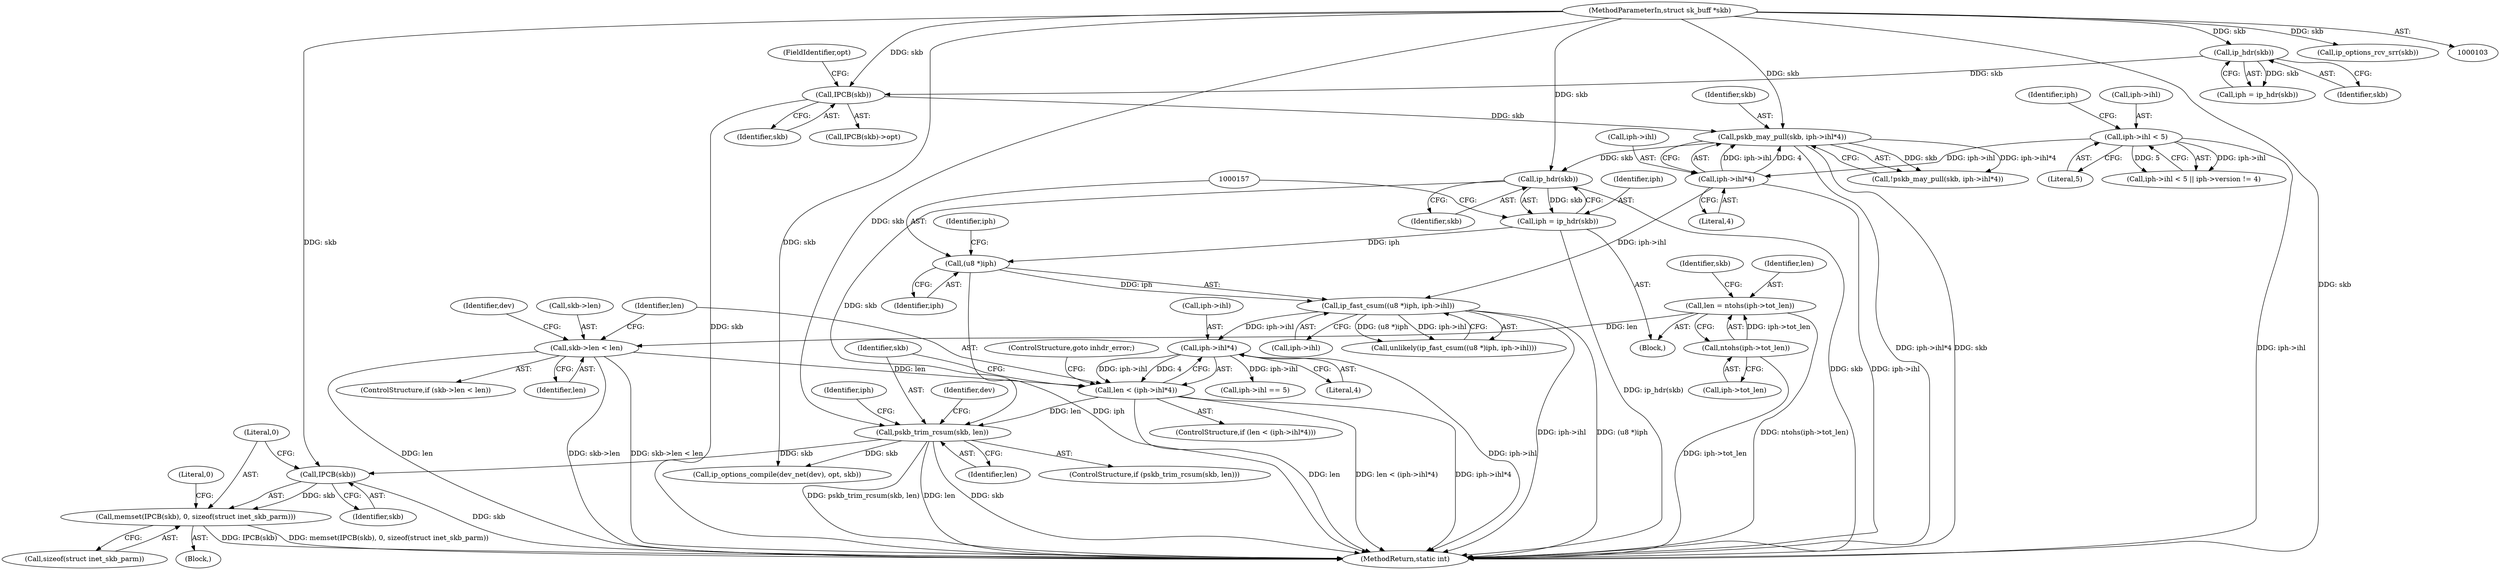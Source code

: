 digraph "0_linux_f8e9881c2aef1e982e5abc25c046820cd0b7cf64@pointer" {
"1000209" [label="(Call,IPCB(skb))"];
"1000192" [label="(Call,pskb_trim_rcsum(skb, len))"];
"1000151" [label="(Call,ip_hdr(skb))"];
"1000141" [label="(Call,pskb_may_pull(skb, iph->ihl*4))"];
"1000123" [label="(Call,IPCB(skb))"];
"1000117" [label="(Call,ip_hdr(skb))"];
"1000104" [label="(MethodParameterIn,struct sk_buff *skb)"];
"1000143" [label="(Call,iph->ihl*4)"];
"1000128" [label="(Call,iph->ihl < 5)"];
"1000183" [label="(Call,len < (iph->ihl*4))"];
"1000170" [label="(Call,skb->len < len)"];
"1000163" [label="(Call,len = ntohs(iph->tot_len))"];
"1000165" [label="(Call,ntohs(iph->tot_len))"];
"1000185" [label="(Call,iph->ihl*4)"];
"1000155" [label="(Call,ip_fast_csum((u8 *)iph, iph->ihl))"];
"1000156" [label="(Call,(u8 *)iph)"];
"1000149" [label="(Call,iph = ip_hdr(skb))"];
"1000208" [label="(Call,memset(IPCB(skb), 0, sizeof(struct inet_skb_parm)))"];
"1000209" [label="(Call,IPCB(skb))"];
"1000204" [label="(Identifier,iph)"];
"1000143" [label="(Call,iph->ihl*4)"];
"1000190" [label="(ControlStructure,goto inhdr_error;)"];
"1000124" [label="(Identifier,skb)"];
"1000194" [label="(Identifier,len)"];
"1000192" [label="(Call,pskb_trim_rcsum(skb, len))"];
"1000254" [label="(Call,ip_options_rcv_srr(skb))"];
"1000156" [label="(Call,(u8 *)iph)"];
"1000128" [label="(Call,iph->ihl < 5)"];
"1000150" [label="(Identifier,iph)"];
"1000141" [label="(Call,pskb_may_pull(skb, iph->ihl*4))"];
"1000186" [label="(Call,iph->ihl)"];
"1000118" [label="(Identifier,skb)"];
"1000210" [label="(Identifier,skb)"];
"1000123" [label="(Call,IPCB(skb))"];
"1000184" [label="(Identifier,len)"];
"1000152" [label="(Identifier,skb)"];
"1000125" [label="(FieldIdentifier,opt)"];
"1000115" [label="(Call,iph = ip_hdr(skb))"];
"1000155" [label="(Call,ip_fast_csum((u8 *)iph, iph->ihl))"];
"1000166" [label="(Call,iph->tot_len)"];
"1000212" [label="(Call,sizeof(struct inet_skb_parm))"];
"1000182" [label="(ControlStructure,if (len < (iph->ihl*4)))"];
"1000174" [label="(Identifier,len)"];
"1000164" [label="(Identifier,len)"];
"1000159" [label="(Call,iph->ihl)"];
"1000191" [label="(ControlStructure,if (pskb_trim_rcsum(skb, len)))"];
"1000198" [label="(Identifier,dev)"];
"1000140" [label="(Call,!pskb_may_pull(skb, iph->ihl*4))"];
"1000142" [label="(Identifier,skb)"];
"1000105" [label="(Block,)"];
"1000211" [label="(Literal,0)"];
"1000129" [label="(Call,iph->ihl)"];
"1000171" [label="(Call,skb->len)"];
"1000183" [label="(Call,len < (iph->ihl*4))"];
"1000127" [label="(Call,iph->ihl < 5 || iph->version != 4)"];
"1000178" [label="(Identifier,dev)"];
"1000144" [label="(Call,iph->ihl)"];
"1000229" [label="(Call,ip_options_compile(dev_net(dev), opt, skb))"];
"1000207" [label="(Block,)"];
"1000117" [label="(Call,ip_hdr(skb))"];
"1000189" [label="(Literal,4)"];
"1000135" [label="(Identifier,iph)"];
"1000170" [label="(Call,skb->len < len)"];
"1000215" [label="(Literal,0)"];
"1000158" [label="(Identifier,iph)"];
"1000149" [label="(Call,iph = ip_hdr(skb))"];
"1000163" [label="(Call,len = ntohs(iph->tot_len))"];
"1000132" [label="(Literal,5)"];
"1000268" [label="(MethodReturn,static int)"];
"1000154" [label="(Call,unlikely(ip_fast_csum((u8 *)iph, iph->ihl)))"];
"1000122" [label="(Call,IPCB(skb)->opt)"];
"1000208" [label="(Call,memset(IPCB(skb), 0, sizeof(struct inet_skb_parm)))"];
"1000172" [label="(Identifier,skb)"];
"1000147" [label="(Literal,4)"];
"1000160" [label="(Identifier,iph)"];
"1000193" [label="(Identifier,skb)"];
"1000202" [label="(Call,iph->ihl == 5)"];
"1000104" [label="(MethodParameterIn,struct sk_buff *skb)"];
"1000185" [label="(Call,iph->ihl*4)"];
"1000151" [label="(Call,ip_hdr(skb))"];
"1000169" [label="(ControlStructure,if (skb->len < len))"];
"1000165" [label="(Call,ntohs(iph->tot_len))"];
"1000209" -> "1000208"  [label="AST: "];
"1000209" -> "1000210"  [label="CFG: "];
"1000210" -> "1000209"  [label="AST: "];
"1000211" -> "1000209"  [label="CFG: "];
"1000209" -> "1000268"  [label="DDG: skb"];
"1000209" -> "1000208"  [label="DDG: skb"];
"1000192" -> "1000209"  [label="DDG: skb"];
"1000104" -> "1000209"  [label="DDG: skb"];
"1000192" -> "1000191"  [label="AST: "];
"1000192" -> "1000194"  [label="CFG: "];
"1000193" -> "1000192"  [label="AST: "];
"1000194" -> "1000192"  [label="AST: "];
"1000198" -> "1000192"  [label="CFG: "];
"1000204" -> "1000192"  [label="CFG: "];
"1000192" -> "1000268"  [label="DDG: len"];
"1000192" -> "1000268"  [label="DDG: skb"];
"1000192" -> "1000268"  [label="DDG: pskb_trim_rcsum(skb, len)"];
"1000151" -> "1000192"  [label="DDG: skb"];
"1000104" -> "1000192"  [label="DDG: skb"];
"1000183" -> "1000192"  [label="DDG: len"];
"1000192" -> "1000229"  [label="DDG: skb"];
"1000151" -> "1000149"  [label="AST: "];
"1000151" -> "1000152"  [label="CFG: "];
"1000152" -> "1000151"  [label="AST: "];
"1000149" -> "1000151"  [label="CFG: "];
"1000151" -> "1000268"  [label="DDG: skb"];
"1000151" -> "1000149"  [label="DDG: skb"];
"1000141" -> "1000151"  [label="DDG: skb"];
"1000104" -> "1000151"  [label="DDG: skb"];
"1000141" -> "1000140"  [label="AST: "];
"1000141" -> "1000143"  [label="CFG: "];
"1000142" -> "1000141"  [label="AST: "];
"1000143" -> "1000141"  [label="AST: "];
"1000140" -> "1000141"  [label="CFG: "];
"1000141" -> "1000268"  [label="DDG: skb"];
"1000141" -> "1000268"  [label="DDG: iph->ihl*4"];
"1000141" -> "1000140"  [label="DDG: skb"];
"1000141" -> "1000140"  [label="DDG: iph->ihl*4"];
"1000123" -> "1000141"  [label="DDG: skb"];
"1000104" -> "1000141"  [label="DDG: skb"];
"1000143" -> "1000141"  [label="DDG: iph->ihl"];
"1000143" -> "1000141"  [label="DDG: 4"];
"1000123" -> "1000122"  [label="AST: "];
"1000123" -> "1000124"  [label="CFG: "];
"1000124" -> "1000123"  [label="AST: "];
"1000125" -> "1000123"  [label="CFG: "];
"1000123" -> "1000268"  [label="DDG: skb"];
"1000117" -> "1000123"  [label="DDG: skb"];
"1000104" -> "1000123"  [label="DDG: skb"];
"1000117" -> "1000115"  [label="AST: "];
"1000117" -> "1000118"  [label="CFG: "];
"1000118" -> "1000117"  [label="AST: "];
"1000115" -> "1000117"  [label="CFG: "];
"1000117" -> "1000115"  [label="DDG: skb"];
"1000104" -> "1000117"  [label="DDG: skb"];
"1000104" -> "1000103"  [label="AST: "];
"1000104" -> "1000268"  [label="DDG: skb"];
"1000104" -> "1000229"  [label="DDG: skb"];
"1000104" -> "1000254"  [label="DDG: skb"];
"1000143" -> "1000147"  [label="CFG: "];
"1000144" -> "1000143"  [label="AST: "];
"1000147" -> "1000143"  [label="AST: "];
"1000143" -> "1000268"  [label="DDG: iph->ihl"];
"1000128" -> "1000143"  [label="DDG: iph->ihl"];
"1000143" -> "1000155"  [label="DDG: iph->ihl"];
"1000128" -> "1000127"  [label="AST: "];
"1000128" -> "1000132"  [label="CFG: "];
"1000129" -> "1000128"  [label="AST: "];
"1000132" -> "1000128"  [label="AST: "];
"1000135" -> "1000128"  [label="CFG: "];
"1000127" -> "1000128"  [label="CFG: "];
"1000128" -> "1000268"  [label="DDG: iph->ihl"];
"1000128" -> "1000127"  [label="DDG: iph->ihl"];
"1000128" -> "1000127"  [label="DDG: 5"];
"1000183" -> "1000182"  [label="AST: "];
"1000183" -> "1000185"  [label="CFG: "];
"1000184" -> "1000183"  [label="AST: "];
"1000185" -> "1000183"  [label="AST: "];
"1000190" -> "1000183"  [label="CFG: "];
"1000193" -> "1000183"  [label="CFG: "];
"1000183" -> "1000268"  [label="DDG: iph->ihl*4"];
"1000183" -> "1000268"  [label="DDG: len"];
"1000183" -> "1000268"  [label="DDG: len < (iph->ihl*4)"];
"1000170" -> "1000183"  [label="DDG: len"];
"1000185" -> "1000183"  [label="DDG: iph->ihl"];
"1000185" -> "1000183"  [label="DDG: 4"];
"1000170" -> "1000169"  [label="AST: "];
"1000170" -> "1000174"  [label="CFG: "];
"1000171" -> "1000170"  [label="AST: "];
"1000174" -> "1000170"  [label="AST: "];
"1000178" -> "1000170"  [label="CFG: "];
"1000184" -> "1000170"  [label="CFG: "];
"1000170" -> "1000268"  [label="DDG: skb->len"];
"1000170" -> "1000268"  [label="DDG: skb->len < len"];
"1000170" -> "1000268"  [label="DDG: len"];
"1000163" -> "1000170"  [label="DDG: len"];
"1000163" -> "1000105"  [label="AST: "];
"1000163" -> "1000165"  [label="CFG: "];
"1000164" -> "1000163"  [label="AST: "];
"1000165" -> "1000163"  [label="AST: "];
"1000172" -> "1000163"  [label="CFG: "];
"1000163" -> "1000268"  [label="DDG: ntohs(iph->tot_len)"];
"1000165" -> "1000163"  [label="DDG: iph->tot_len"];
"1000165" -> "1000166"  [label="CFG: "];
"1000166" -> "1000165"  [label="AST: "];
"1000165" -> "1000268"  [label="DDG: iph->tot_len"];
"1000185" -> "1000189"  [label="CFG: "];
"1000186" -> "1000185"  [label="AST: "];
"1000189" -> "1000185"  [label="AST: "];
"1000185" -> "1000268"  [label="DDG: iph->ihl"];
"1000155" -> "1000185"  [label="DDG: iph->ihl"];
"1000185" -> "1000202"  [label="DDG: iph->ihl"];
"1000155" -> "1000154"  [label="AST: "];
"1000155" -> "1000159"  [label="CFG: "];
"1000156" -> "1000155"  [label="AST: "];
"1000159" -> "1000155"  [label="AST: "];
"1000154" -> "1000155"  [label="CFG: "];
"1000155" -> "1000268"  [label="DDG: iph->ihl"];
"1000155" -> "1000268"  [label="DDG: (u8 *)iph"];
"1000155" -> "1000154"  [label="DDG: (u8 *)iph"];
"1000155" -> "1000154"  [label="DDG: iph->ihl"];
"1000156" -> "1000155"  [label="DDG: iph"];
"1000156" -> "1000158"  [label="CFG: "];
"1000157" -> "1000156"  [label="AST: "];
"1000158" -> "1000156"  [label="AST: "];
"1000160" -> "1000156"  [label="CFG: "];
"1000156" -> "1000268"  [label="DDG: iph"];
"1000149" -> "1000156"  [label="DDG: iph"];
"1000149" -> "1000105"  [label="AST: "];
"1000150" -> "1000149"  [label="AST: "];
"1000157" -> "1000149"  [label="CFG: "];
"1000149" -> "1000268"  [label="DDG: ip_hdr(skb)"];
"1000208" -> "1000207"  [label="AST: "];
"1000208" -> "1000212"  [label="CFG: "];
"1000211" -> "1000208"  [label="AST: "];
"1000212" -> "1000208"  [label="AST: "];
"1000215" -> "1000208"  [label="CFG: "];
"1000208" -> "1000268"  [label="DDG: IPCB(skb)"];
"1000208" -> "1000268"  [label="DDG: memset(IPCB(skb), 0, sizeof(struct inet_skb_parm))"];
}

